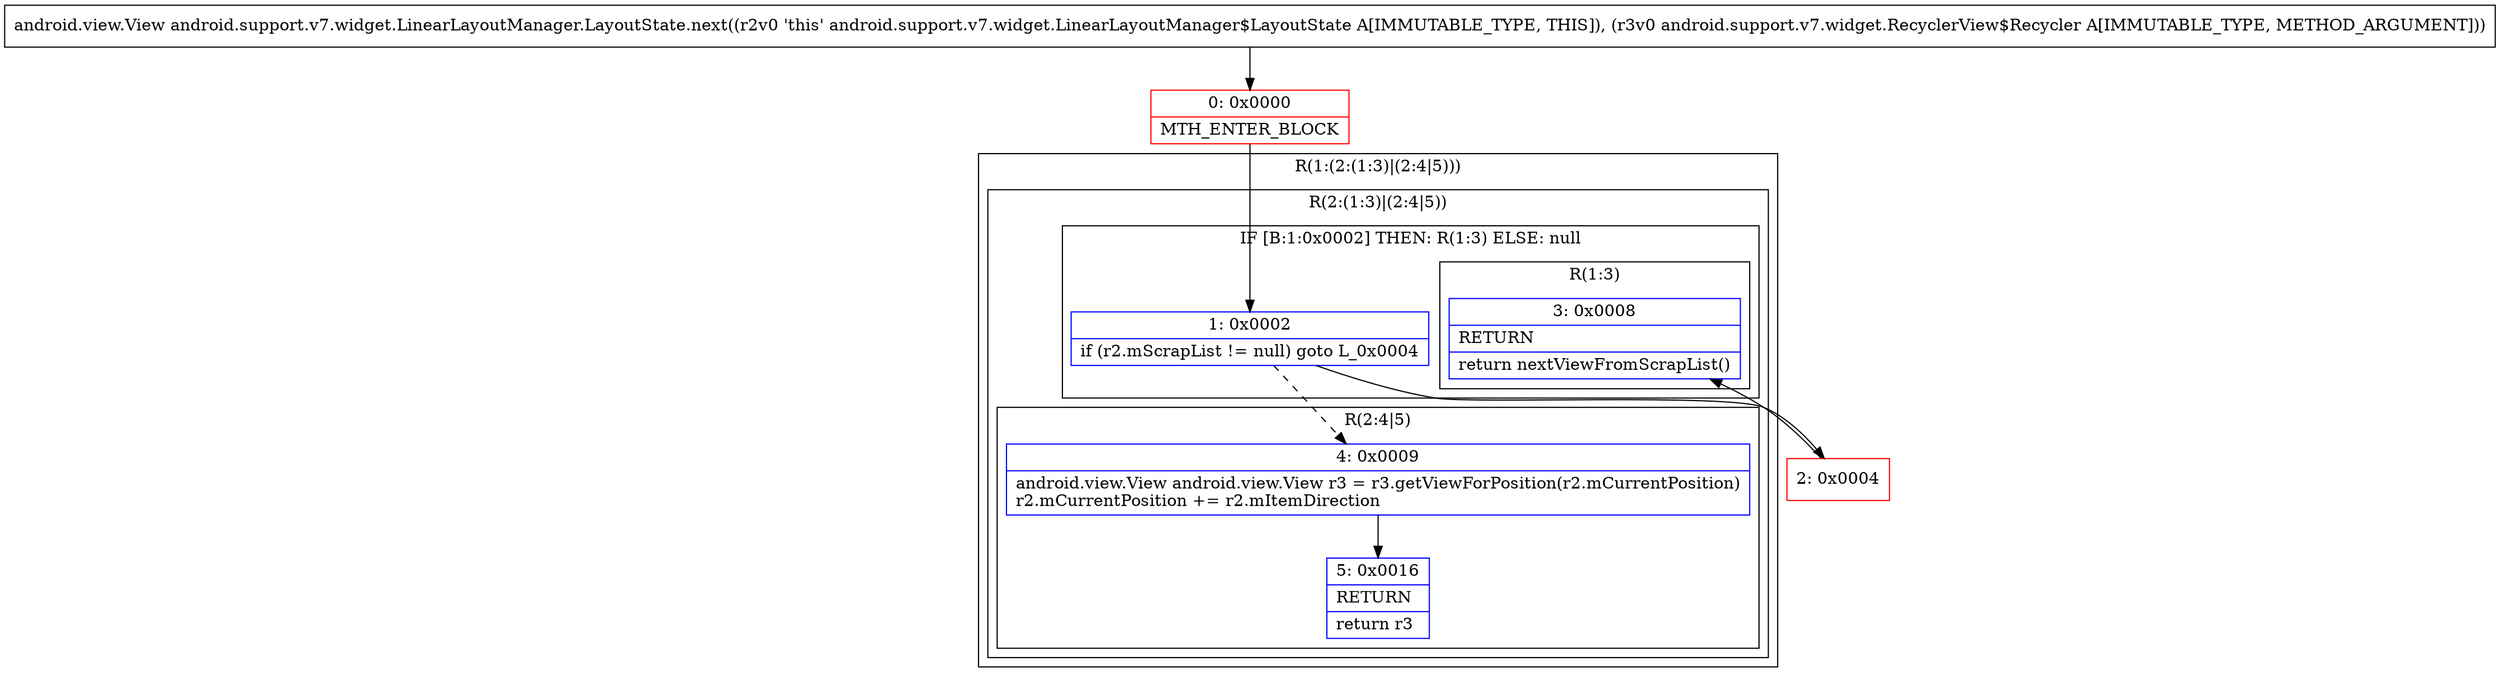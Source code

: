 digraph "CFG forandroid.support.v7.widget.LinearLayoutManager.LayoutState.next(Landroid\/support\/v7\/widget\/RecyclerView$Recycler;)Landroid\/view\/View;" {
subgraph cluster_Region_1194405161 {
label = "R(1:(2:(1:3)|(2:4|5)))";
node [shape=record,color=blue];
subgraph cluster_Region_317494601 {
label = "R(2:(1:3)|(2:4|5))";
node [shape=record,color=blue];
subgraph cluster_IfRegion_282880516 {
label = "IF [B:1:0x0002] THEN: R(1:3) ELSE: null";
node [shape=record,color=blue];
Node_1 [shape=record,label="{1\:\ 0x0002|if (r2.mScrapList != null) goto L_0x0004\l}"];
subgraph cluster_Region_17915807 {
label = "R(1:3)";
node [shape=record,color=blue];
Node_3 [shape=record,label="{3\:\ 0x0008|RETURN\l|return nextViewFromScrapList()\l}"];
}
}
subgraph cluster_Region_1052594333 {
label = "R(2:4|5)";
node [shape=record,color=blue];
Node_4 [shape=record,label="{4\:\ 0x0009|android.view.View android.view.View r3 = r3.getViewForPosition(r2.mCurrentPosition)\lr2.mCurrentPosition += r2.mItemDirection\l}"];
Node_5 [shape=record,label="{5\:\ 0x0016|RETURN\l|return r3\l}"];
}
}
}
Node_0 [shape=record,color=red,label="{0\:\ 0x0000|MTH_ENTER_BLOCK\l}"];
Node_2 [shape=record,color=red,label="{2\:\ 0x0004}"];
MethodNode[shape=record,label="{android.view.View android.support.v7.widget.LinearLayoutManager.LayoutState.next((r2v0 'this' android.support.v7.widget.LinearLayoutManager$LayoutState A[IMMUTABLE_TYPE, THIS]), (r3v0 android.support.v7.widget.RecyclerView$Recycler A[IMMUTABLE_TYPE, METHOD_ARGUMENT])) }"];
MethodNode -> Node_0;
Node_1 -> Node_2;
Node_1 -> Node_4[style=dashed];
Node_4 -> Node_5;
Node_0 -> Node_1;
Node_2 -> Node_3;
}

